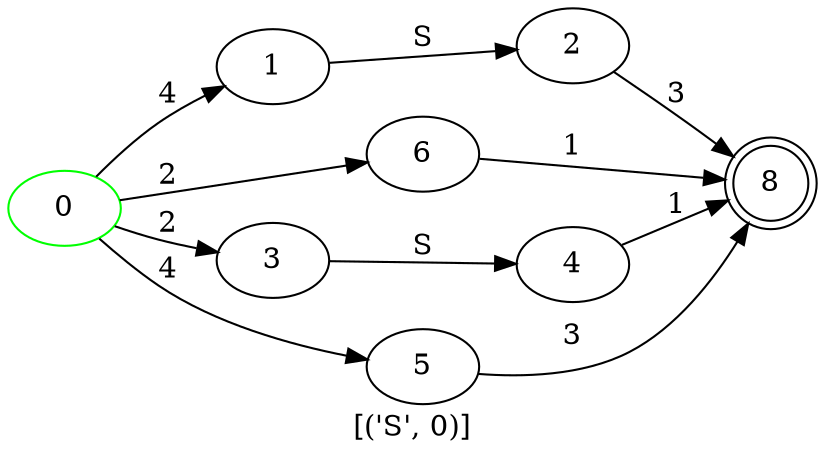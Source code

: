 
digraph AST {
rankdir=LR
0[label="0", color="green"]
8[label="8", shape="doublecircle"]
1; 6; 2; 3; 5; 4
0 -> 1[label="4"]
0 -> 3[label="2"]
0 -> 5[label="4"]
0 -> 6[label="2"]
1 -> 2[label="S"]
2 -> 8[label="3"]
3 -> 4[label="S"]
4 -> 8[label="1"]
5 -> 8[label="3"]
6 -> 8[label="1"]
label="[('S', 0)]";
}